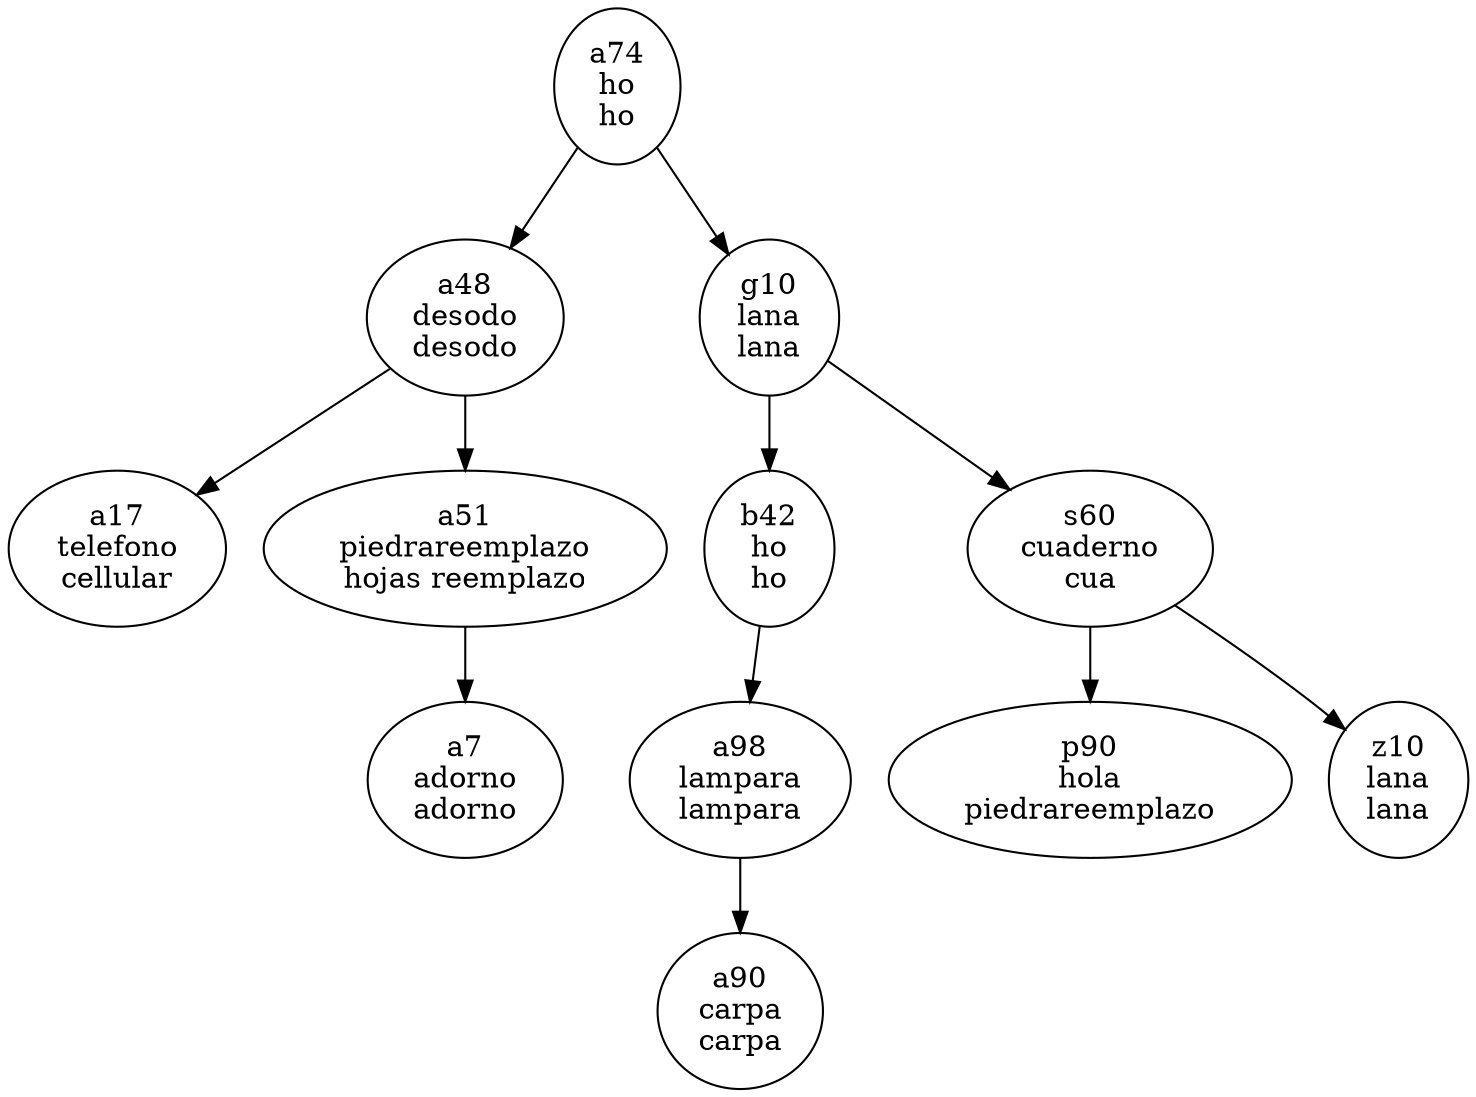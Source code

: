 
 digraph g{
ta17[label="a17
telefono
cellular"];
 ta17;ta17;
ta7[label="a7
adorno
adorno"];
 ta7;ta7;
ta51[label="a51
piedrareemplazo
hojas reemplazo"];
 ta51;ta51-> ta7;
ta48[label="a48
desodo
desodo"];
 ta48-> ta17;ta48-> ta51;
ta90[label="a90
carpa
carpa"];
 ta90;ta90;
ta98[label="a98
lampara
lampara"];
 ta98-> ta90;ta98;
tb42[label="b42
ho
ho"];
 tb42-> ta98;tb42;
tp90[label="p90
hola
piedrareemplazo"];
 tp90;tp90;
tz10[label="z10
lana
lana"];
 tz10;tz10;
ts60[label="s60
cuaderno
cua"];
 ts60-> tp90;ts60-> tz10;
tg10[label="g10
lana
lana"];
 tg10-> tb42;tg10-> ts60;
ta74[label="a74
ho
ho"];
 ta74-> ta48;ta74-> tg10;
}
